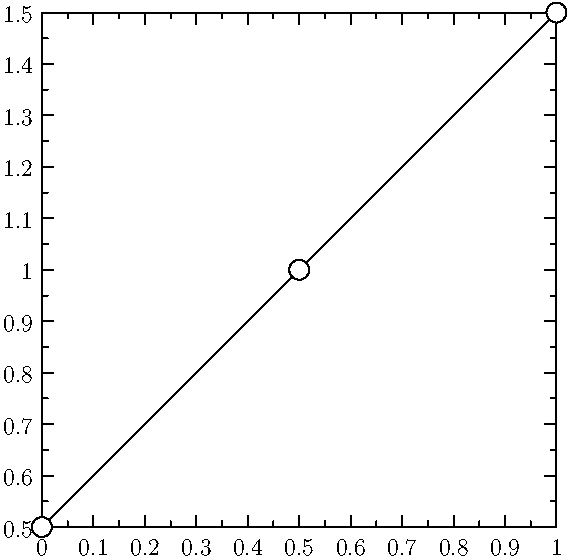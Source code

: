import graph;
size(10cm,0);
pair[] z={(0,0),(0.5,0.5),(1,1)};
path g=graph(z);

draw(shift(0,.5)*g,marker(scale(5)*unitcircle,FillDraw(white)));

xaxis(BottomTop,LeftTicks);
yaxis(LeftRight,RightTicks);

